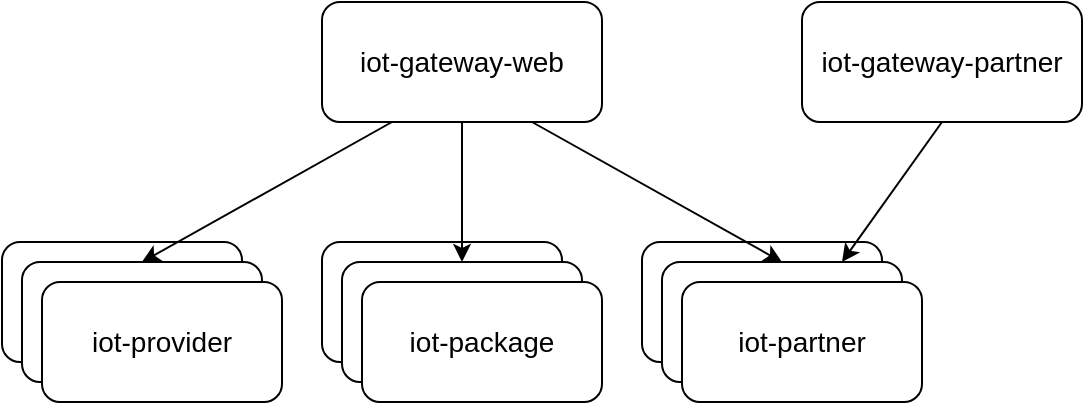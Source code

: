 <mxfile version="13.7.9" type="github">
  <diagram id="U1G_GxP6kH8Jkh7ReN9T" name="Page-1">
    <mxGraphModel dx="1038" dy="508" grid="1" gridSize="10" guides="1" tooltips="1" connect="1" arrows="1" fold="1" page="1" pageScale="1" pageWidth="827" pageHeight="1169" math="0" shadow="0">
      <root>
        <mxCell id="0" />
        <mxCell id="1" parent="0" />
        <mxCell id="Il--3PcxIUVgvJpLaqm9-2" value="&lt;font style=&quot;font-size: 14px&quot;&gt;iot-gateway-web&lt;/font&gt;" style="rounded=1;whiteSpace=wrap;html=1;" vertex="1" parent="1">
          <mxGeometry x="160" y="80" width="140" height="60" as="geometry" />
        </mxCell>
        <mxCell id="Il--3PcxIUVgvJpLaqm9-3" value="" style="rounded=1;whiteSpace=wrap;html=1;" vertex="1" parent="1">
          <mxGeometry y="200" width="120" height="60" as="geometry" />
        </mxCell>
        <mxCell id="Il--3PcxIUVgvJpLaqm9-4" value="" style="rounded=1;whiteSpace=wrap;html=1;" vertex="1" parent="1">
          <mxGeometry x="10" y="210" width="120" height="60" as="geometry" />
        </mxCell>
        <mxCell id="Il--3PcxIUVgvJpLaqm9-5" value="&lt;font style=&quot;font-size: 14px&quot;&gt;iot-provider&lt;/font&gt;" style="rounded=1;whiteSpace=wrap;html=1;" vertex="1" parent="1">
          <mxGeometry x="20" y="220" width="120" height="60" as="geometry" />
        </mxCell>
        <mxCell id="Il--3PcxIUVgvJpLaqm9-6" value="" style="rounded=1;whiteSpace=wrap;html=1;" vertex="1" parent="1">
          <mxGeometry x="160" y="200" width="120" height="60" as="geometry" />
        </mxCell>
        <mxCell id="Il--3PcxIUVgvJpLaqm9-7" value="" style="rounded=1;whiteSpace=wrap;html=1;" vertex="1" parent="1">
          <mxGeometry x="170" y="210" width="120" height="60" as="geometry" />
        </mxCell>
        <mxCell id="Il--3PcxIUVgvJpLaqm9-8" value="&lt;font style=&quot;font-size: 14px&quot;&gt;iot-package&lt;/font&gt;" style="rounded=1;whiteSpace=wrap;html=1;" vertex="1" parent="1">
          <mxGeometry x="180" y="220" width="120" height="60" as="geometry" />
        </mxCell>
        <mxCell id="Il--3PcxIUVgvJpLaqm9-9" value="" style="rounded=1;whiteSpace=wrap;html=1;" vertex="1" parent="1">
          <mxGeometry x="320" y="200" width="120" height="60" as="geometry" />
        </mxCell>
        <mxCell id="Il--3PcxIUVgvJpLaqm9-10" value="" style="rounded=1;whiteSpace=wrap;html=1;" vertex="1" parent="1">
          <mxGeometry x="330" y="210" width="120" height="60" as="geometry" />
        </mxCell>
        <mxCell id="Il--3PcxIUVgvJpLaqm9-11" value="&lt;font style=&quot;font-size: 14px&quot;&gt;iot-partner&lt;/font&gt;" style="rounded=1;whiteSpace=wrap;html=1;" vertex="1" parent="1">
          <mxGeometry x="340" y="220" width="120" height="60" as="geometry" />
        </mxCell>
        <mxCell id="Il--3PcxIUVgvJpLaqm9-16" style="edgeStyle=none;rounded=0;orthogonalLoop=1;jettySize=auto;html=1;exitX=0.5;exitY=1;exitDx=0;exitDy=0;entryX=0.75;entryY=0;entryDx=0;entryDy=0;" edge="1" parent="1" source="Il--3PcxIUVgvJpLaqm9-12" target="Il--3PcxIUVgvJpLaqm9-10">
          <mxGeometry relative="1" as="geometry" />
        </mxCell>
        <mxCell id="Il--3PcxIUVgvJpLaqm9-12" value="&lt;font style=&quot;font-size: 14px&quot;&gt;iot-gateway-partner&lt;/font&gt;" style="rounded=1;whiteSpace=wrap;html=1;" vertex="1" parent="1">
          <mxGeometry x="400" y="80" width="140" height="60" as="geometry" />
        </mxCell>
        <mxCell id="Il--3PcxIUVgvJpLaqm9-13" style="rounded=0;orthogonalLoop=1;jettySize=auto;html=1;exitX=0.25;exitY=1;exitDx=0;exitDy=0;entryX=0.5;entryY=0;entryDx=0;entryDy=0;" edge="1" parent="1" source="Il--3PcxIUVgvJpLaqm9-2" target="Il--3PcxIUVgvJpLaqm9-4">
          <mxGeometry relative="1" as="geometry" />
        </mxCell>
        <mxCell id="Il--3PcxIUVgvJpLaqm9-14" style="edgeStyle=none;rounded=0;orthogonalLoop=1;jettySize=auto;html=1;exitX=0.5;exitY=1;exitDx=0;exitDy=0;entryX=0.5;entryY=0;entryDx=0;entryDy=0;" edge="1" parent="1" source="Il--3PcxIUVgvJpLaqm9-2" target="Il--3PcxIUVgvJpLaqm9-7">
          <mxGeometry relative="1" as="geometry" />
        </mxCell>
        <mxCell id="Il--3PcxIUVgvJpLaqm9-15" style="edgeStyle=none;rounded=0;orthogonalLoop=1;jettySize=auto;html=1;exitX=0.75;exitY=1;exitDx=0;exitDy=0;entryX=0.5;entryY=0;entryDx=0;entryDy=0;" edge="1" parent="1" source="Il--3PcxIUVgvJpLaqm9-2" target="Il--3PcxIUVgvJpLaqm9-10">
          <mxGeometry relative="1" as="geometry" />
        </mxCell>
      </root>
    </mxGraphModel>
  </diagram>
</mxfile>
